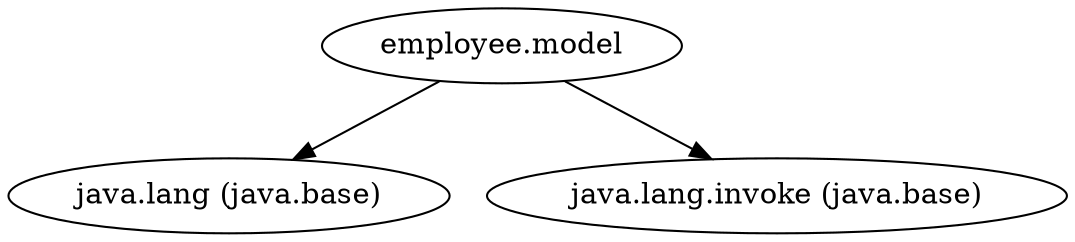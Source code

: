 digraph "employee.model" {
    // Path: /Users/hakan/IdeaProjects/jigsaw/requires-transitive/jar/employee.model-1.0.jar
   "employee.model"                                   -> "java.lang (java.base)";
   "employee.model"                                   -> "java.lang.invoke (java.base)";
}
